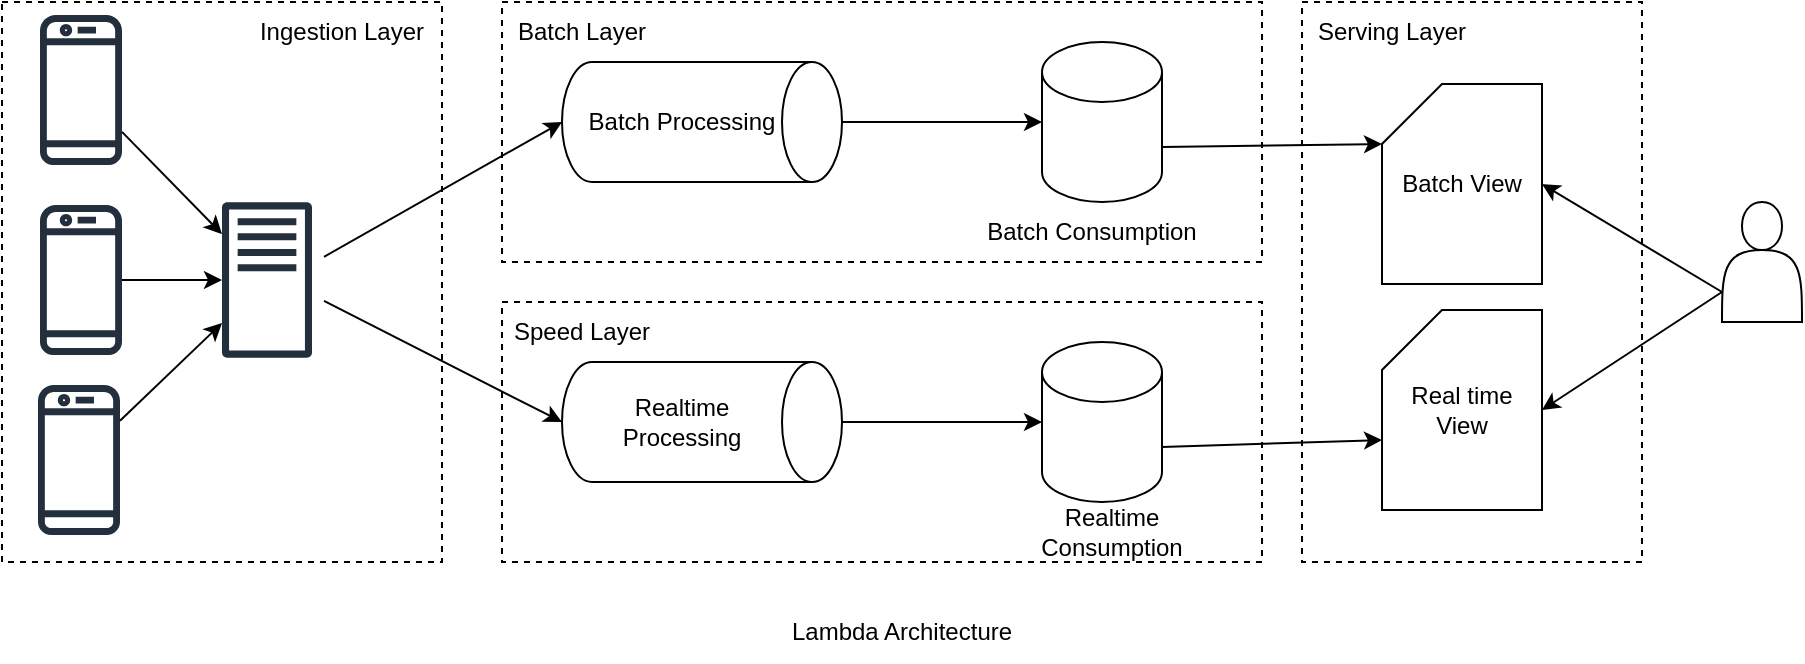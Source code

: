 <mxfile version="24.7.8">
  <diagram name="Page-1" id="Q5xdamIhV4PdrGAKUTWI">
    <mxGraphModel dx="1804" dy="489" grid="1" gridSize="10" guides="1" tooltips="1" connect="1" arrows="1" fold="1" page="1" pageScale="1" pageWidth="850" pageHeight="1100" math="0" shadow="0">
      <root>
        <mxCell id="0" />
        <mxCell id="1" parent="0" />
        <mxCell id="OD9FtLQuHuhSTH7nscFG-36" value="" style="rounded=0;whiteSpace=wrap;html=1;dashed=1;" vertex="1" parent="1">
          <mxGeometry x="-60" y="90" width="220" height="280" as="geometry" />
        </mxCell>
        <mxCell id="OD9FtLQuHuhSTH7nscFG-10" value="" style="rounded=0;whiteSpace=wrap;html=1;dashed=1;" vertex="1" parent="1">
          <mxGeometry x="590" y="90" width="170" height="280" as="geometry" />
        </mxCell>
        <mxCell id="OD9FtLQuHuhSTH7nscFG-9" value="" style="rounded=0;whiteSpace=wrap;html=1;dashed=1;" vertex="1" parent="1">
          <mxGeometry x="190" y="240" width="380" height="130" as="geometry" />
        </mxCell>
        <mxCell id="OD9FtLQuHuhSTH7nscFG-8" value="" style="rounded=0;whiteSpace=wrap;html=1;dashed=1;" vertex="1" parent="1">
          <mxGeometry x="190" y="90" width="380" height="130" as="geometry" />
        </mxCell>
        <mxCell id="OD9FtLQuHuhSTH7nscFG-2" value="" style="shape=cylinder3;whiteSpace=wrap;html=1;boundedLbl=1;backgroundOutline=1;size=15;rotation=90;" vertex="1" parent="1">
          <mxGeometry x="260" y="80" width="60" height="140" as="geometry" />
        </mxCell>
        <mxCell id="OD9FtLQuHuhSTH7nscFG-3" value="" style="shape=cylinder3;whiteSpace=wrap;html=1;boundedLbl=1;backgroundOutline=1;size=15;rotation=90;" vertex="1" parent="1">
          <mxGeometry x="260" y="230" width="60" height="140" as="geometry" />
        </mxCell>
        <mxCell id="OD9FtLQuHuhSTH7nscFG-4" value="" style="shape=cylinder3;whiteSpace=wrap;html=1;boundedLbl=1;backgroundOutline=1;size=15;" vertex="1" parent="1">
          <mxGeometry x="460" y="110" width="60" height="80" as="geometry" />
        </mxCell>
        <mxCell id="OD9FtLQuHuhSTH7nscFG-5" value="" style="shape=cylinder3;whiteSpace=wrap;html=1;boundedLbl=1;backgroundOutline=1;size=15;" vertex="1" parent="1">
          <mxGeometry x="460" y="260" width="60" height="80" as="geometry" />
        </mxCell>
        <mxCell id="OD9FtLQuHuhSTH7nscFG-6" value="Batch View" style="shape=card;whiteSpace=wrap;html=1;" vertex="1" parent="1">
          <mxGeometry x="630" y="131" width="80" height="100" as="geometry" />
        </mxCell>
        <mxCell id="OD9FtLQuHuhSTH7nscFG-7" value="Real time View" style="shape=card;whiteSpace=wrap;html=1;" vertex="1" parent="1">
          <mxGeometry x="630" y="244" width="80" height="100" as="geometry" />
        </mxCell>
        <mxCell id="OD9FtLQuHuhSTH7nscFG-11" value="" style="endArrow=classic;html=1;rounded=0;entryX=0.5;entryY=1;entryDx=0;entryDy=0;entryPerimeter=0;" edge="1" parent="1" target="OD9FtLQuHuhSTH7nscFG-2">
          <mxGeometry width="50" height="50" relative="1" as="geometry">
            <mxPoint x="101" y="217.391" as="sourcePoint" />
            <mxPoint x="520" y="290" as="targetPoint" />
          </mxGeometry>
        </mxCell>
        <mxCell id="OD9FtLQuHuhSTH7nscFG-12" value="" style="endArrow=classic;html=1;rounded=0;entryX=0.5;entryY=1;entryDx=0;entryDy=0;entryPerimeter=0;" edge="1" parent="1" target="OD9FtLQuHuhSTH7nscFG-3">
          <mxGeometry width="50" height="50" relative="1" as="geometry">
            <mxPoint x="101" y="239.434" as="sourcePoint" />
            <mxPoint x="520" y="290" as="targetPoint" />
          </mxGeometry>
        </mxCell>
        <mxCell id="OD9FtLQuHuhSTH7nscFG-13" value="" style="endArrow=classic;html=1;rounded=0;exitX=0.5;exitY=0;exitDx=0;exitDy=0;exitPerimeter=0;entryX=0;entryY=0.5;entryDx=0;entryDy=0;entryPerimeter=0;" edge="1" parent="1" source="OD9FtLQuHuhSTH7nscFG-2" target="OD9FtLQuHuhSTH7nscFG-4">
          <mxGeometry width="50" height="50" relative="1" as="geometry">
            <mxPoint x="470" y="340" as="sourcePoint" />
            <mxPoint x="520" y="290" as="targetPoint" />
          </mxGeometry>
        </mxCell>
        <mxCell id="OD9FtLQuHuhSTH7nscFG-14" value="" style="endArrow=classic;html=1;rounded=0;exitX=0.5;exitY=0;exitDx=0;exitDy=0;exitPerimeter=0;entryX=0;entryY=0.5;entryDx=0;entryDy=0;entryPerimeter=0;" edge="1" parent="1" source="OD9FtLQuHuhSTH7nscFG-3" target="OD9FtLQuHuhSTH7nscFG-5">
          <mxGeometry width="50" height="50" relative="1" as="geometry">
            <mxPoint x="470" y="340" as="sourcePoint" />
            <mxPoint x="520" y="290" as="targetPoint" />
          </mxGeometry>
        </mxCell>
        <mxCell id="OD9FtLQuHuhSTH7nscFG-15" value="" style="endArrow=classic;html=1;rounded=0;exitX=1;exitY=0;exitDx=0;exitDy=52.5;exitPerimeter=0;entryX=0;entryY=0;entryDx=0;entryDy=30;entryPerimeter=0;" edge="1" parent="1" source="OD9FtLQuHuhSTH7nscFG-4" target="OD9FtLQuHuhSTH7nscFG-6">
          <mxGeometry width="50" height="50" relative="1" as="geometry">
            <mxPoint x="470" y="340" as="sourcePoint" />
            <mxPoint x="520" y="290" as="targetPoint" />
          </mxGeometry>
        </mxCell>
        <mxCell id="OD9FtLQuHuhSTH7nscFG-16" value="" style="endArrow=classic;html=1;rounded=0;exitX=1;exitY=0;exitDx=0;exitDy=52.5;exitPerimeter=0;entryX=0;entryY=0;entryDx=0;entryDy=65;entryPerimeter=0;" edge="1" parent="1" source="OD9FtLQuHuhSTH7nscFG-5" target="OD9FtLQuHuhSTH7nscFG-7">
          <mxGeometry width="50" height="50" relative="1" as="geometry">
            <mxPoint x="470" y="340" as="sourcePoint" />
            <mxPoint x="520" y="290" as="targetPoint" />
          </mxGeometry>
        </mxCell>
        <mxCell id="OD9FtLQuHuhSTH7nscFG-17" value="" style="shape=actor;whiteSpace=wrap;html=1;" vertex="1" parent="1">
          <mxGeometry x="800" y="190" width="40" height="60" as="geometry" />
        </mxCell>
        <mxCell id="OD9FtLQuHuhSTH7nscFG-18" value="" style="endArrow=classic;html=1;rounded=0;exitX=0;exitY=0.75;exitDx=0;exitDy=0;entryX=1;entryY=0.5;entryDx=0;entryDy=0;entryPerimeter=0;" edge="1" parent="1" source="OD9FtLQuHuhSTH7nscFG-17" target="OD9FtLQuHuhSTH7nscFG-6">
          <mxGeometry width="50" height="50" relative="1" as="geometry">
            <mxPoint x="520" y="340" as="sourcePoint" />
            <mxPoint x="570" y="290" as="targetPoint" />
          </mxGeometry>
        </mxCell>
        <mxCell id="OD9FtLQuHuhSTH7nscFG-19" value="" style="endArrow=classic;html=1;rounded=0;exitX=0;exitY=0.75;exitDx=0;exitDy=0;entryX=1;entryY=0.5;entryDx=0;entryDy=0;entryPerimeter=0;" edge="1" parent="1" source="OD9FtLQuHuhSTH7nscFG-17" target="OD9FtLQuHuhSTH7nscFG-7">
          <mxGeometry width="50" height="50" relative="1" as="geometry">
            <mxPoint x="850" y="240" as="sourcePoint" />
            <mxPoint x="570" y="290" as="targetPoint" />
          </mxGeometry>
        </mxCell>
        <mxCell id="OD9FtLQuHuhSTH7nscFG-20" value="Batch Processing" style="text;html=1;align=center;verticalAlign=middle;whiteSpace=wrap;rounded=0;" vertex="1" parent="1">
          <mxGeometry x="230" y="135" width="100" height="30" as="geometry" />
        </mxCell>
        <mxCell id="OD9FtLQuHuhSTH7nscFG-21" value="Batch Consumption" style="text;html=1;align=center;verticalAlign=middle;whiteSpace=wrap;rounded=0;" vertex="1" parent="1">
          <mxGeometry x="430" y="190" width="110" height="30" as="geometry" />
        </mxCell>
        <mxCell id="OD9FtLQuHuhSTH7nscFG-22" value="Realtime Consumption" style="text;html=1;align=center;verticalAlign=middle;whiteSpace=wrap;rounded=0;" vertex="1" parent="1">
          <mxGeometry x="440" y="340" width="110" height="30" as="geometry" />
        </mxCell>
        <mxCell id="OD9FtLQuHuhSTH7nscFG-23" value="Realtime Processing" style="text;html=1;align=center;verticalAlign=middle;whiteSpace=wrap;rounded=0;" vertex="1" parent="1">
          <mxGeometry x="230" y="285" width="100" height="30" as="geometry" />
        </mxCell>
        <mxCell id="OD9FtLQuHuhSTH7nscFG-26" value="Batch Layer" style="text;html=1;align=center;verticalAlign=middle;whiteSpace=wrap;rounded=0;" vertex="1" parent="1">
          <mxGeometry x="190" y="90" width="80" height="30" as="geometry" />
        </mxCell>
        <mxCell id="OD9FtLQuHuhSTH7nscFG-27" value="Speed Layer" style="text;html=1;align=center;verticalAlign=middle;whiteSpace=wrap;rounded=0;" vertex="1" parent="1">
          <mxGeometry x="190" y="240" width="80" height="30" as="geometry" />
        </mxCell>
        <mxCell id="OD9FtLQuHuhSTH7nscFG-28" value="Serving&amp;nbsp;&lt;span style=&quot;background-color: initial;&quot;&gt;Layer&lt;/span&gt;" style="text;html=1;align=center;verticalAlign=middle;whiteSpace=wrap;rounded=0;" vertex="1" parent="1">
          <mxGeometry x="590" y="90" width="90" height="30" as="geometry" />
        </mxCell>
        <mxCell id="OD9FtLQuHuhSTH7nscFG-29" value="" style="sketch=0;outlineConnect=0;fontColor=#232F3E;gradientColor=none;fillColor=#232F3D;strokeColor=none;dashed=0;verticalLabelPosition=bottom;verticalAlign=top;align=center;html=1;fontSize=12;fontStyle=0;aspect=fixed;pointerEvents=1;shape=mxgraph.aws4.traditional_server;" vertex="1" parent="1">
          <mxGeometry x="50" y="190" width="45" height="78" as="geometry" />
        </mxCell>
        <mxCell id="OD9FtLQuHuhSTH7nscFG-30" value="" style="sketch=0;outlineConnect=0;fontColor=#232F3E;gradientColor=none;fillColor=#232F3D;strokeColor=none;dashed=0;verticalLabelPosition=bottom;verticalAlign=top;align=center;html=1;fontSize=12;fontStyle=0;aspect=fixed;pointerEvents=1;shape=mxgraph.aws4.mobile_client;" vertex="1" parent="1">
          <mxGeometry x="-41" y="95" width="41" height="78" as="geometry" />
        </mxCell>
        <mxCell id="OD9FtLQuHuhSTH7nscFG-31" value="" style="sketch=0;outlineConnect=0;fontColor=#232F3E;gradientColor=none;fillColor=#232F3D;strokeColor=none;dashed=0;verticalLabelPosition=bottom;verticalAlign=top;align=center;html=1;fontSize=12;fontStyle=0;aspect=fixed;pointerEvents=1;shape=mxgraph.aws4.mobile_client;" vertex="1" parent="1">
          <mxGeometry x="-41" y="190" width="41" height="78" as="geometry" />
        </mxCell>
        <mxCell id="OD9FtLQuHuhSTH7nscFG-32" value="" style="sketch=0;outlineConnect=0;fontColor=#232F3E;gradientColor=none;fillColor=#232F3D;strokeColor=none;dashed=0;verticalLabelPosition=bottom;verticalAlign=top;align=center;html=1;fontSize=12;fontStyle=0;aspect=fixed;pointerEvents=1;shape=mxgraph.aws4.mobile_client;" vertex="1" parent="1">
          <mxGeometry x="-42" y="280" width="41" height="78" as="geometry" />
        </mxCell>
        <mxCell id="OD9FtLQuHuhSTH7nscFG-33" value="" style="endArrow=classic;html=1;rounded=0;" edge="1" parent="1" source="OD9FtLQuHuhSTH7nscFG-30" target="OD9FtLQuHuhSTH7nscFG-29">
          <mxGeometry width="50" height="50" relative="1" as="geometry">
            <mxPoint x="340" y="340" as="sourcePoint" />
            <mxPoint x="390" y="290" as="targetPoint" />
          </mxGeometry>
        </mxCell>
        <mxCell id="OD9FtLQuHuhSTH7nscFG-34" value="" style="endArrow=classic;html=1;rounded=0;" edge="1" parent="1" source="OD9FtLQuHuhSTH7nscFG-31" target="OD9FtLQuHuhSTH7nscFG-29">
          <mxGeometry width="50" height="50" relative="1" as="geometry">
            <mxPoint x="340" y="340" as="sourcePoint" />
            <mxPoint x="390" y="290" as="targetPoint" />
          </mxGeometry>
        </mxCell>
        <mxCell id="OD9FtLQuHuhSTH7nscFG-35" value="" style="endArrow=classic;html=1;rounded=0;" edge="1" parent="1" source="OD9FtLQuHuhSTH7nscFG-32" target="OD9FtLQuHuhSTH7nscFG-29">
          <mxGeometry width="50" height="50" relative="1" as="geometry">
            <mxPoint x="340" y="340" as="sourcePoint" />
            <mxPoint x="390" y="290" as="targetPoint" />
          </mxGeometry>
        </mxCell>
        <mxCell id="OD9FtLQuHuhSTH7nscFG-37" value="Ingestion Layer" style="text;html=1;align=center;verticalAlign=middle;whiteSpace=wrap;rounded=0;" vertex="1" parent="1">
          <mxGeometry x="60" y="90" width="100" height="30" as="geometry" />
        </mxCell>
        <mxCell id="OD9FtLQuHuhSTH7nscFG-38" value="Lambda Architecture" style="text;html=1;align=center;verticalAlign=middle;whiteSpace=wrap;rounded=0;" vertex="1" parent="1">
          <mxGeometry x="310" y="390" width="160" height="30" as="geometry" />
        </mxCell>
      </root>
    </mxGraphModel>
  </diagram>
</mxfile>
